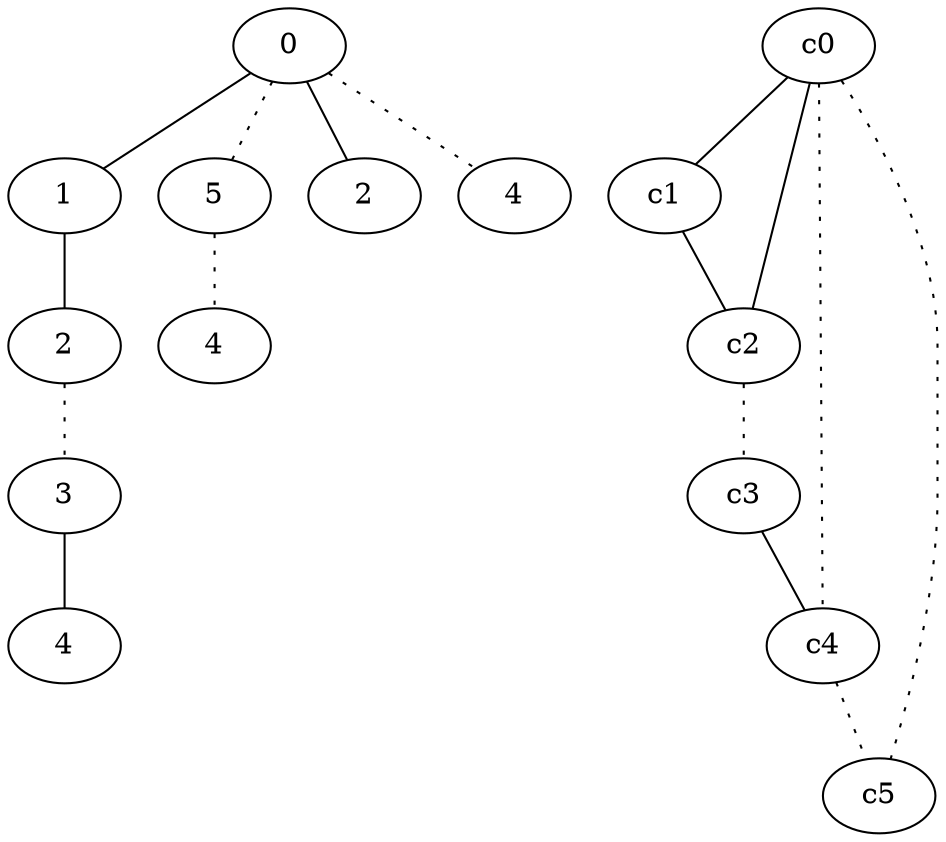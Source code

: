 graph {
a0[label=0];
a1[label=1];
a2[label=2];
a3[label=3];
a4[label=4];
a5[label=5];
a6[label=4];
a7[label=2];
a8[label=4];
a0 -- a1;
a0 -- a5 [style=dotted];
a0 -- a7;
a0 -- a8 [style=dotted];
a1 -- a2;
a2 -- a3 [style=dotted];
a3 -- a4;
a5 -- a6 [style=dotted];
c0 -- c1;
c0 -- c2;
c0 -- c4 [style=dotted];
c0 -- c5 [style=dotted];
c1 -- c2;
c2 -- c3 [style=dotted];
c3 -- c4;
c4 -- c5 [style=dotted];
}
